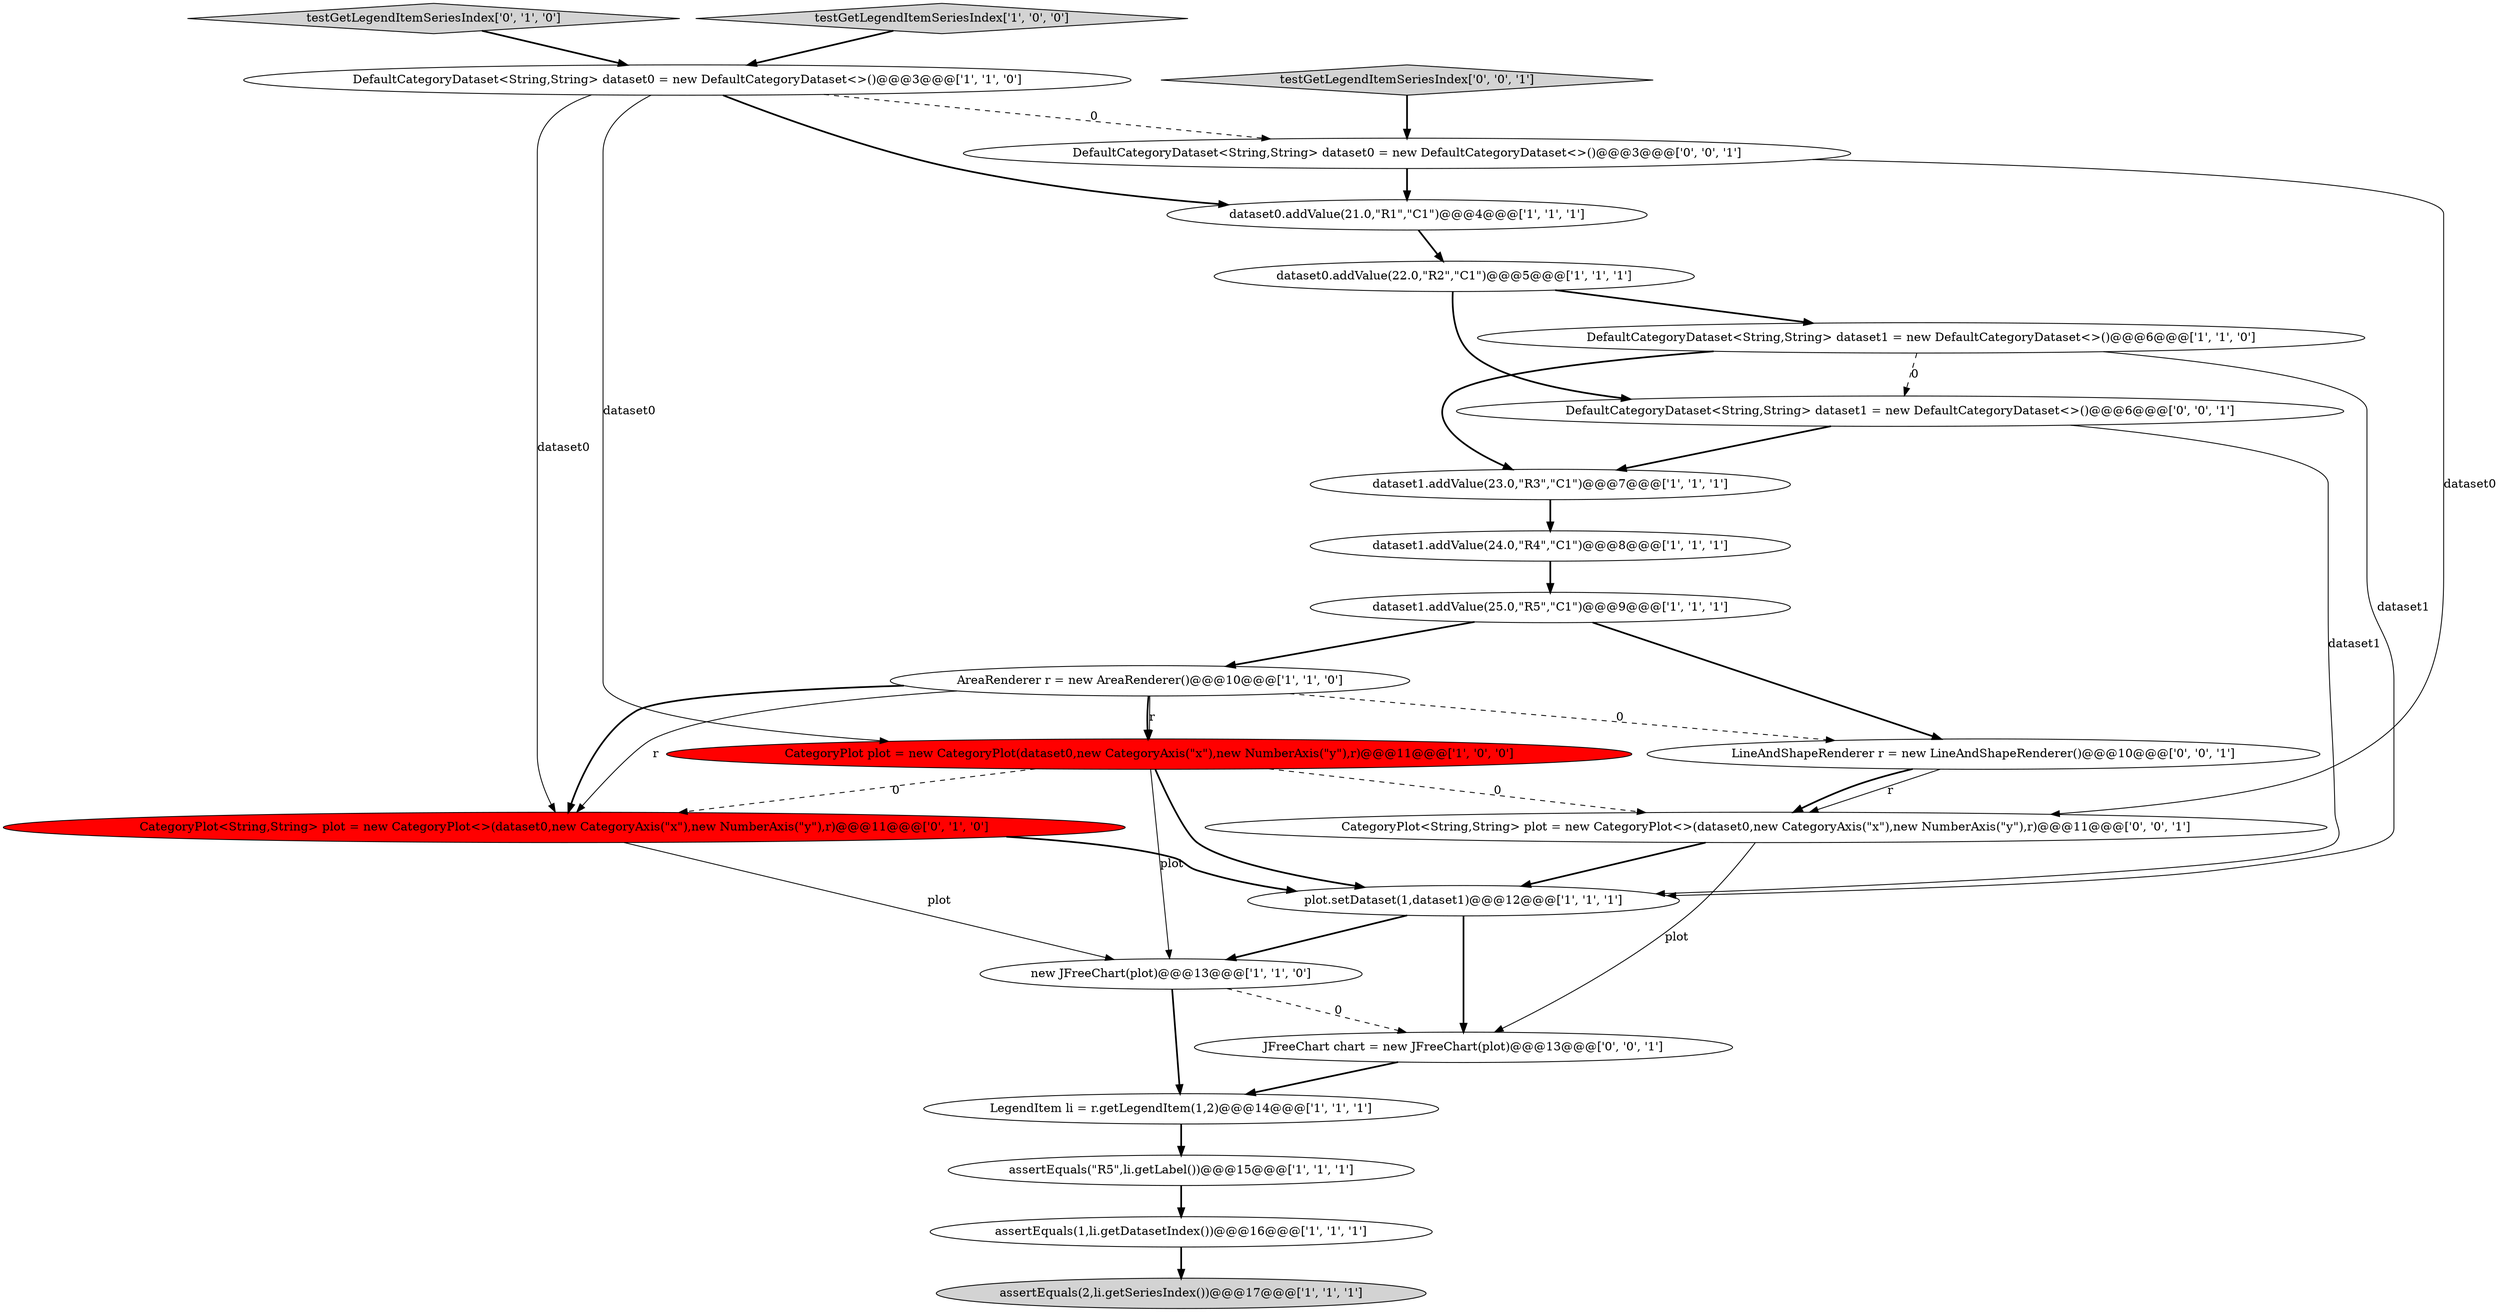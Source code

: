 digraph {
2 [style = filled, label = "DefaultCategoryDataset<String,String> dataset0 = new DefaultCategoryDataset<>()@@@3@@@['1', '1', '0']", fillcolor = white, shape = ellipse image = "AAA0AAABBB1BBB"];
16 [style = filled, label = "testGetLegendItemSeriesIndex['0', '1', '0']", fillcolor = lightgray, shape = diamond image = "AAA0AAABBB2BBB"];
23 [style = filled, label = "LineAndShapeRenderer r = new LineAndShapeRenderer()@@@10@@@['0', '0', '1']", fillcolor = white, shape = ellipse image = "AAA0AAABBB3BBB"];
9 [style = filled, label = "assertEquals(1,li.getDatasetIndex())@@@16@@@['1', '1', '1']", fillcolor = white, shape = ellipse image = "AAA0AAABBB1BBB"];
22 [style = filled, label = "DefaultCategoryDataset<String,String> dataset1 = new DefaultCategoryDataset<>()@@@6@@@['0', '0', '1']", fillcolor = white, shape = ellipse image = "AAA0AAABBB3BBB"];
15 [style = filled, label = "new JFreeChart(plot)@@@13@@@['1', '1', '0']", fillcolor = white, shape = ellipse image = "AAA0AAABBB1BBB"];
19 [style = filled, label = "JFreeChart chart = new JFreeChart(plot)@@@13@@@['0', '0', '1']", fillcolor = white, shape = ellipse image = "AAA0AAABBB3BBB"];
13 [style = filled, label = "CategoryPlot plot = new CategoryPlot(dataset0,new CategoryAxis(\"x\"),new NumberAxis(\"y\"),r)@@@11@@@['1', '0', '0']", fillcolor = red, shape = ellipse image = "AAA1AAABBB1BBB"];
7 [style = filled, label = "LegendItem li = r.getLegendItem(1,2)@@@14@@@['1', '1', '1']", fillcolor = white, shape = ellipse image = "AAA0AAABBB1BBB"];
1 [style = filled, label = "assertEquals(2,li.getSeriesIndex())@@@17@@@['1', '1', '1']", fillcolor = lightgray, shape = ellipse image = "AAA0AAABBB1BBB"];
12 [style = filled, label = "dataset1.addValue(23.0,\"R3\",\"C1\")@@@7@@@['1', '1', '1']", fillcolor = white, shape = ellipse image = "AAA0AAABBB1BBB"];
14 [style = filled, label = "dataset1.addValue(24.0,\"R4\",\"C1\")@@@8@@@['1', '1', '1']", fillcolor = white, shape = ellipse image = "AAA0AAABBB1BBB"];
3 [style = filled, label = "dataset0.addValue(21.0,\"R1\",\"C1\")@@@4@@@['1', '1', '1']", fillcolor = white, shape = ellipse image = "AAA0AAABBB1BBB"];
0 [style = filled, label = "AreaRenderer r = new AreaRenderer()@@@10@@@['1', '1', '0']", fillcolor = white, shape = ellipse image = "AAA0AAABBB1BBB"];
8 [style = filled, label = "testGetLegendItemSeriesIndex['1', '0', '0']", fillcolor = lightgray, shape = diamond image = "AAA0AAABBB1BBB"];
17 [style = filled, label = "CategoryPlot<String,String> plot = new CategoryPlot<>(dataset0,new CategoryAxis(\"x\"),new NumberAxis(\"y\"),r)@@@11@@@['0', '1', '0']", fillcolor = red, shape = ellipse image = "AAA1AAABBB2BBB"];
5 [style = filled, label = "dataset1.addValue(25.0,\"R5\",\"C1\")@@@9@@@['1', '1', '1']", fillcolor = white, shape = ellipse image = "AAA0AAABBB1BBB"];
21 [style = filled, label = "DefaultCategoryDataset<String,String> dataset0 = new DefaultCategoryDataset<>()@@@3@@@['0', '0', '1']", fillcolor = white, shape = ellipse image = "AAA0AAABBB3BBB"];
18 [style = filled, label = "CategoryPlot<String,String> plot = new CategoryPlot<>(dataset0,new CategoryAxis(\"x\"),new NumberAxis(\"y\"),r)@@@11@@@['0', '0', '1']", fillcolor = white, shape = ellipse image = "AAA0AAABBB3BBB"];
4 [style = filled, label = "dataset0.addValue(22.0,\"R2\",\"C1\")@@@5@@@['1', '1', '1']", fillcolor = white, shape = ellipse image = "AAA0AAABBB1BBB"];
10 [style = filled, label = "DefaultCategoryDataset<String,String> dataset1 = new DefaultCategoryDataset<>()@@@6@@@['1', '1', '0']", fillcolor = white, shape = ellipse image = "AAA0AAABBB1BBB"];
11 [style = filled, label = "assertEquals(\"R5\",li.getLabel())@@@15@@@['1', '1', '1']", fillcolor = white, shape = ellipse image = "AAA0AAABBB1BBB"];
6 [style = filled, label = "plot.setDataset(1,dataset1)@@@12@@@['1', '1', '1']", fillcolor = white, shape = ellipse image = "AAA0AAABBB1BBB"];
20 [style = filled, label = "testGetLegendItemSeriesIndex['0', '0', '1']", fillcolor = lightgray, shape = diamond image = "AAA0AAABBB3BBB"];
4->10 [style = bold, label=""];
7->11 [style = bold, label=""];
2->17 [style = solid, label="dataset0"];
0->13 [style = bold, label=""];
15->7 [style = bold, label=""];
5->23 [style = bold, label=""];
17->6 [style = bold, label=""];
0->13 [style = solid, label="r"];
17->15 [style = solid, label="plot"];
0->17 [style = bold, label=""];
0->23 [style = dashed, label="0"];
2->3 [style = bold, label=""];
18->19 [style = solid, label="plot"];
21->18 [style = solid, label="dataset0"];
13->17 [style = dashed, label="0"];
6->19 [style = bold, label=""];
15->19 [style = dashed, label="0"];
10->22 [style = dashed, label="0"];
16->2 [style = bold, label=""];
11->9 [style = bold, label=""];
3->4 [style = bold, label=""];
6->15 [style = bold, label=""];
20->21 [style = bold, label=""];
22->6 [style = solid, label="dataset1"];
13->15 [style = solid, label="plot"];
0->17 [style = solid, label="r"];
5->0 [style = bold, label=""];
8->2 [style = bold, label=""];
18->6 [style = bold, label=""];
2->21 [style = dashed, label="0"];
10->12 [style = bold, label=""];
22->12 [style = bold, label=""];
12->14 [style = bold, label=""];
23->18 [style = solid, label="r"];
13->6 [style = bold, label=""];
13->18 [style = dashed, label="0"];
9->1 [style = bold, label=""];
2->13 [style = solid, label="dataset0"];
19->7 [style = bold, label=""];
4->22 [style = bold, label=""];
23->18 [style = bold, label=""];
10->6 [style = solid, label="dataset1"];
21->3 [style = bold, label=""];
14->5 [style = bold, label=""];
}
